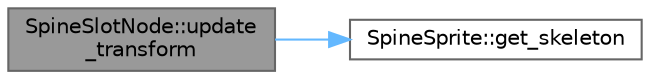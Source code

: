 digraph "SpineSlotNode::update_transform"
{
 // LATEX_PDF_SIZE
  bgcolor="transparent";
  edge [fontname=Helvetica,fontsize=10,labelfontname=Helvetica,labelfontsize=10];
  node [fontname=Helvetica,fontsize=10,shape=box,height=0.2,width=0.4];
  rankdir="LR";
  Node1 [id="Node000001",label="SpineSlotNode::update\l_transform",height=0.2,width=0.4,color="gray40", fillcolor="grey60", style="filled", fontcolor="black",tooltip=" "];
  Node1 -> Node2 [id="edge1_Node000001_Node000002",color="steelblue1",style="solid",tooltip=" "];
  Node2 [id="Node000002",label="SpineSprite::get_skeleton",height=0.2,width=0.4,color="grey40", fillcolor="white", style="filled",URL="$class_spine_sprite.html#a300cfc5ffc68ecbde46f4de2ffefe338",tooltip=" "];
}
